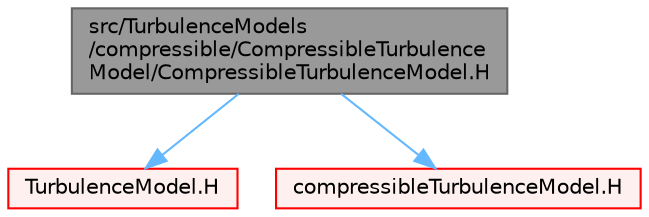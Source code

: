 digraph "src/TurbulenceModels/compressible/CompressibleTurbulenceModel/CompressibleTurbulenceModel.H"
{
 // LATEX_PDF_SIZE
  bgcolor="transparent";
  edge [fontname=Helvetica,fontsize=10,labelfontname=Helvetica,labelfontsize=10];
  node [fontname=Helvetica,fontsize=10,shape=box,height=0.2,width=0.4];
  Node1 [id="Node000001",label="src/TurbulenceModels\l/compressible/CompressibleTurbulence\lModel/CompressibleTurbulenceModel.H",height=0.2,width=0.4,color="gray40", fillcolor="grey60", style="filled", fontcolor="black",tooltip=" "];
  Node1 -> Node2 [id="edge1_Node000001_Node000002",color="steelblue1",style="solid",tooltip=" "];
  Node2 [id="Node000002",label="TurbulenceModel.H",height=0.2,width=0.4,color="red", fillcolor="#FFF0F0", style="filled",URL="$TurbulenceModel_8H.html",tooltip=" "];
  Node1 -> Node388 [id="edge2_Node000001_Node000388",color="steelblue1",style="solid",tooltip=" "];
  Node388 [id="Node000388",label="compressibleTurbulenceModel.H",height=0.2,width=0.4,color="red", fillcolor="#FFF0F0", style="filled",URL="$compressibleTurbulenceModel_8H.html",tooltip=" "];
}
